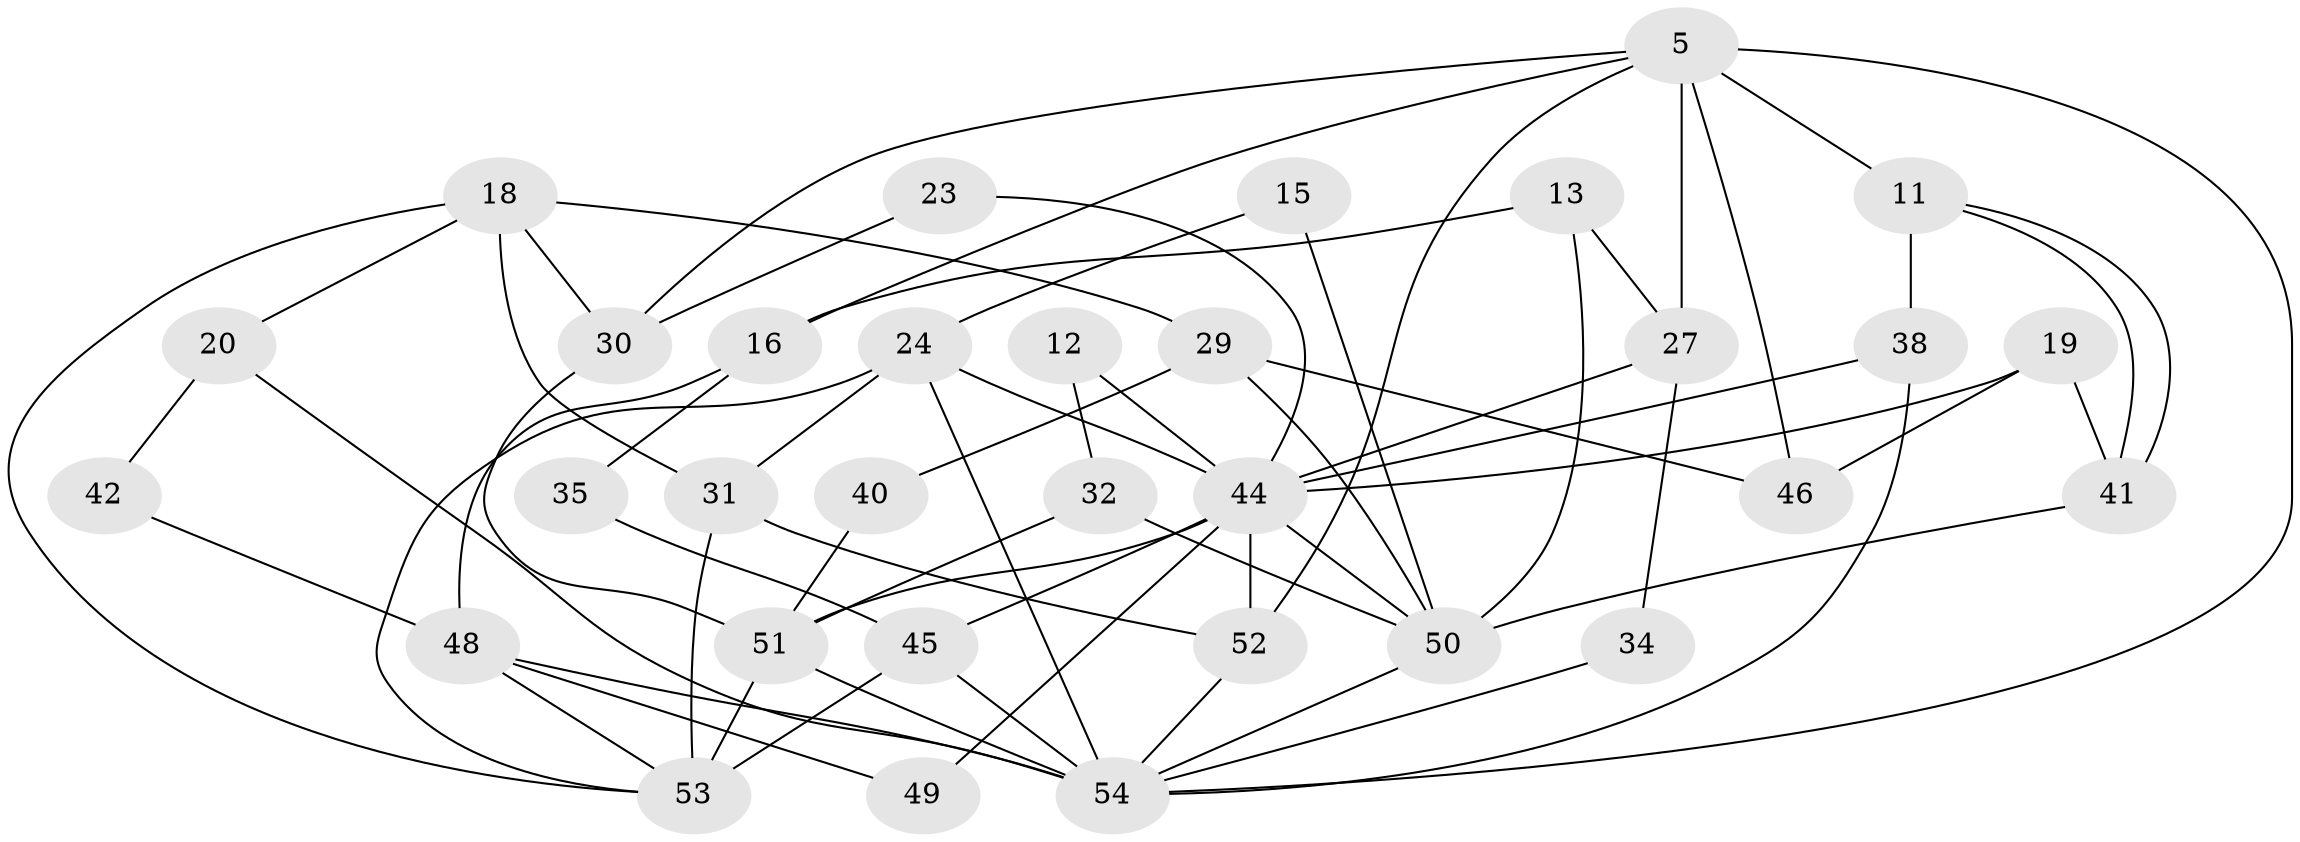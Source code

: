 // original degree distribution, {6: 0.12962962962962962, 3: 0.3333333333333333, 9: 0.018518518518518517, 8: 0.018518518518518517, 5: 0.18518518518518517, 2: 0.16666666666666666, 4: 0.12962962962962962, 7: 0.018518518518518517}
// Generated by graph-tools (version 1.1) at 2025/54/03/04/25 21:54:51]
// undirected, 32 vertices, 66 edges
graph export_dot {
graph [start="1"]
  node [color=gray90,style=filled];
  5 [super="+1"];
  11 [super="+8"];
  12;
  13;
  15;
  16;
  18 [super="+9"];
  19;
  20;
  23;
  24 [super="+21"];
  27;
  29;
  30 [super="+10"];
  31 [super="+14"];
  32 [super="+25"];
  34;
  35;
  38;
  40;
  41;
  42;
  44 [super="+3+33"];
  45 [super="+2+37"];
  46;
  48 [super="+36"];
  49;
  50 [super="+17"];
  51 [super="+47"];
  52 [super="+28+43"];
  53 [super="+26+39"];
  54 [super="+22"];
  5 -- 16;
  5 -- 52 [weight=2];
  5 -- 27 [weight=2];
  5 -- 30 [weight=2];
  5 -- 46;
  5 -- 54 [weight=2];
  5 -- 11 [weight=2];
  11 -- 41;
  11 -- 41;
  11 -- 38;
  12 -- 32;
  12 -- 44;
  13 -- 27;
  13 -- 50;
  13 -- 16;
  15 -- 50 [weight=2];
  15 -- 24;
  16 -- 48 [weight=2];
  16 -- 35;
  18 -- 29;
  18 -- 30;
  18 -- 20;
  18 -- 53;
  18 -- 31;
  19 -- 46;
  19 -- 41;
  19 -- 44;
  20 -- 54;
  20 -- 42;
  23 -- 30;
  23 -- 44;
  24 -- 54 [weight=2];
  24 -- 53;
  24 -- 44 [weight=3];
  24 -- 31;
  27 -- 34;
  27 -- 44;
  29 -- 50 [weight=2];
  29 -- 40;
  29 -- 46;
  30 -- 51;
  31 -- 53;
  31 -- 52;
  32 -- 51 [weight=2];
  32 -- 50 [weight=2];
  34 -- 54;
  35 -- 45;
  38 -- 44;
  38 -- 54;
  40 -- 51;
  41 -- 50;
  42 -- 48;
  44 -- 51;
  44 -- 50 [weight=2];
  44 -- 49;
  44 -- 52 [weight=3];
  44 -- 45 [weight=2];
  45 -- 53 [weight=2];
  45 -- 54;
  48 -- 54;
  48 -- 49;
  48 -- 53;
  50 -- 54;
  51 -- 53 [weight=2];
  51 -- 54;
  52 -- 54;
}
